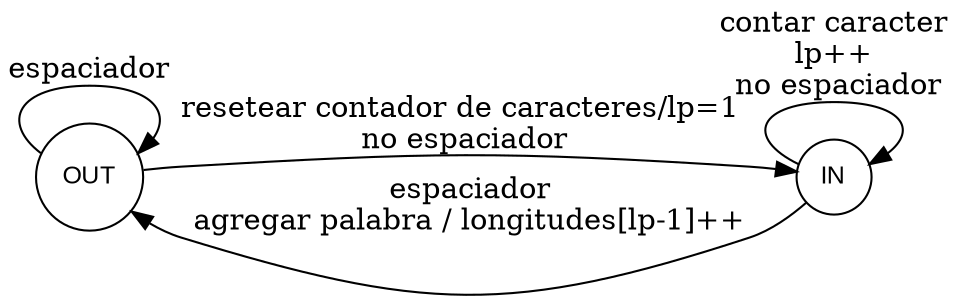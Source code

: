 digraph longitudes_palabras {
  rankdir=LR;
  
  node [shape=circle,fontname="Arial", fontsize=12]



  out[label="OUT"]
  out->in[label="resetear contador de caracteres/lp=1 \n no espaciador "]
  out->out[label="espaciador"]
  in [label="IN"]
  in->in  [label="contar caracter\n lp++ \n no espaciador"]
  in->out [label=" espaciador\n agregar palabra / longitudes[lp-1]++"]
    
}